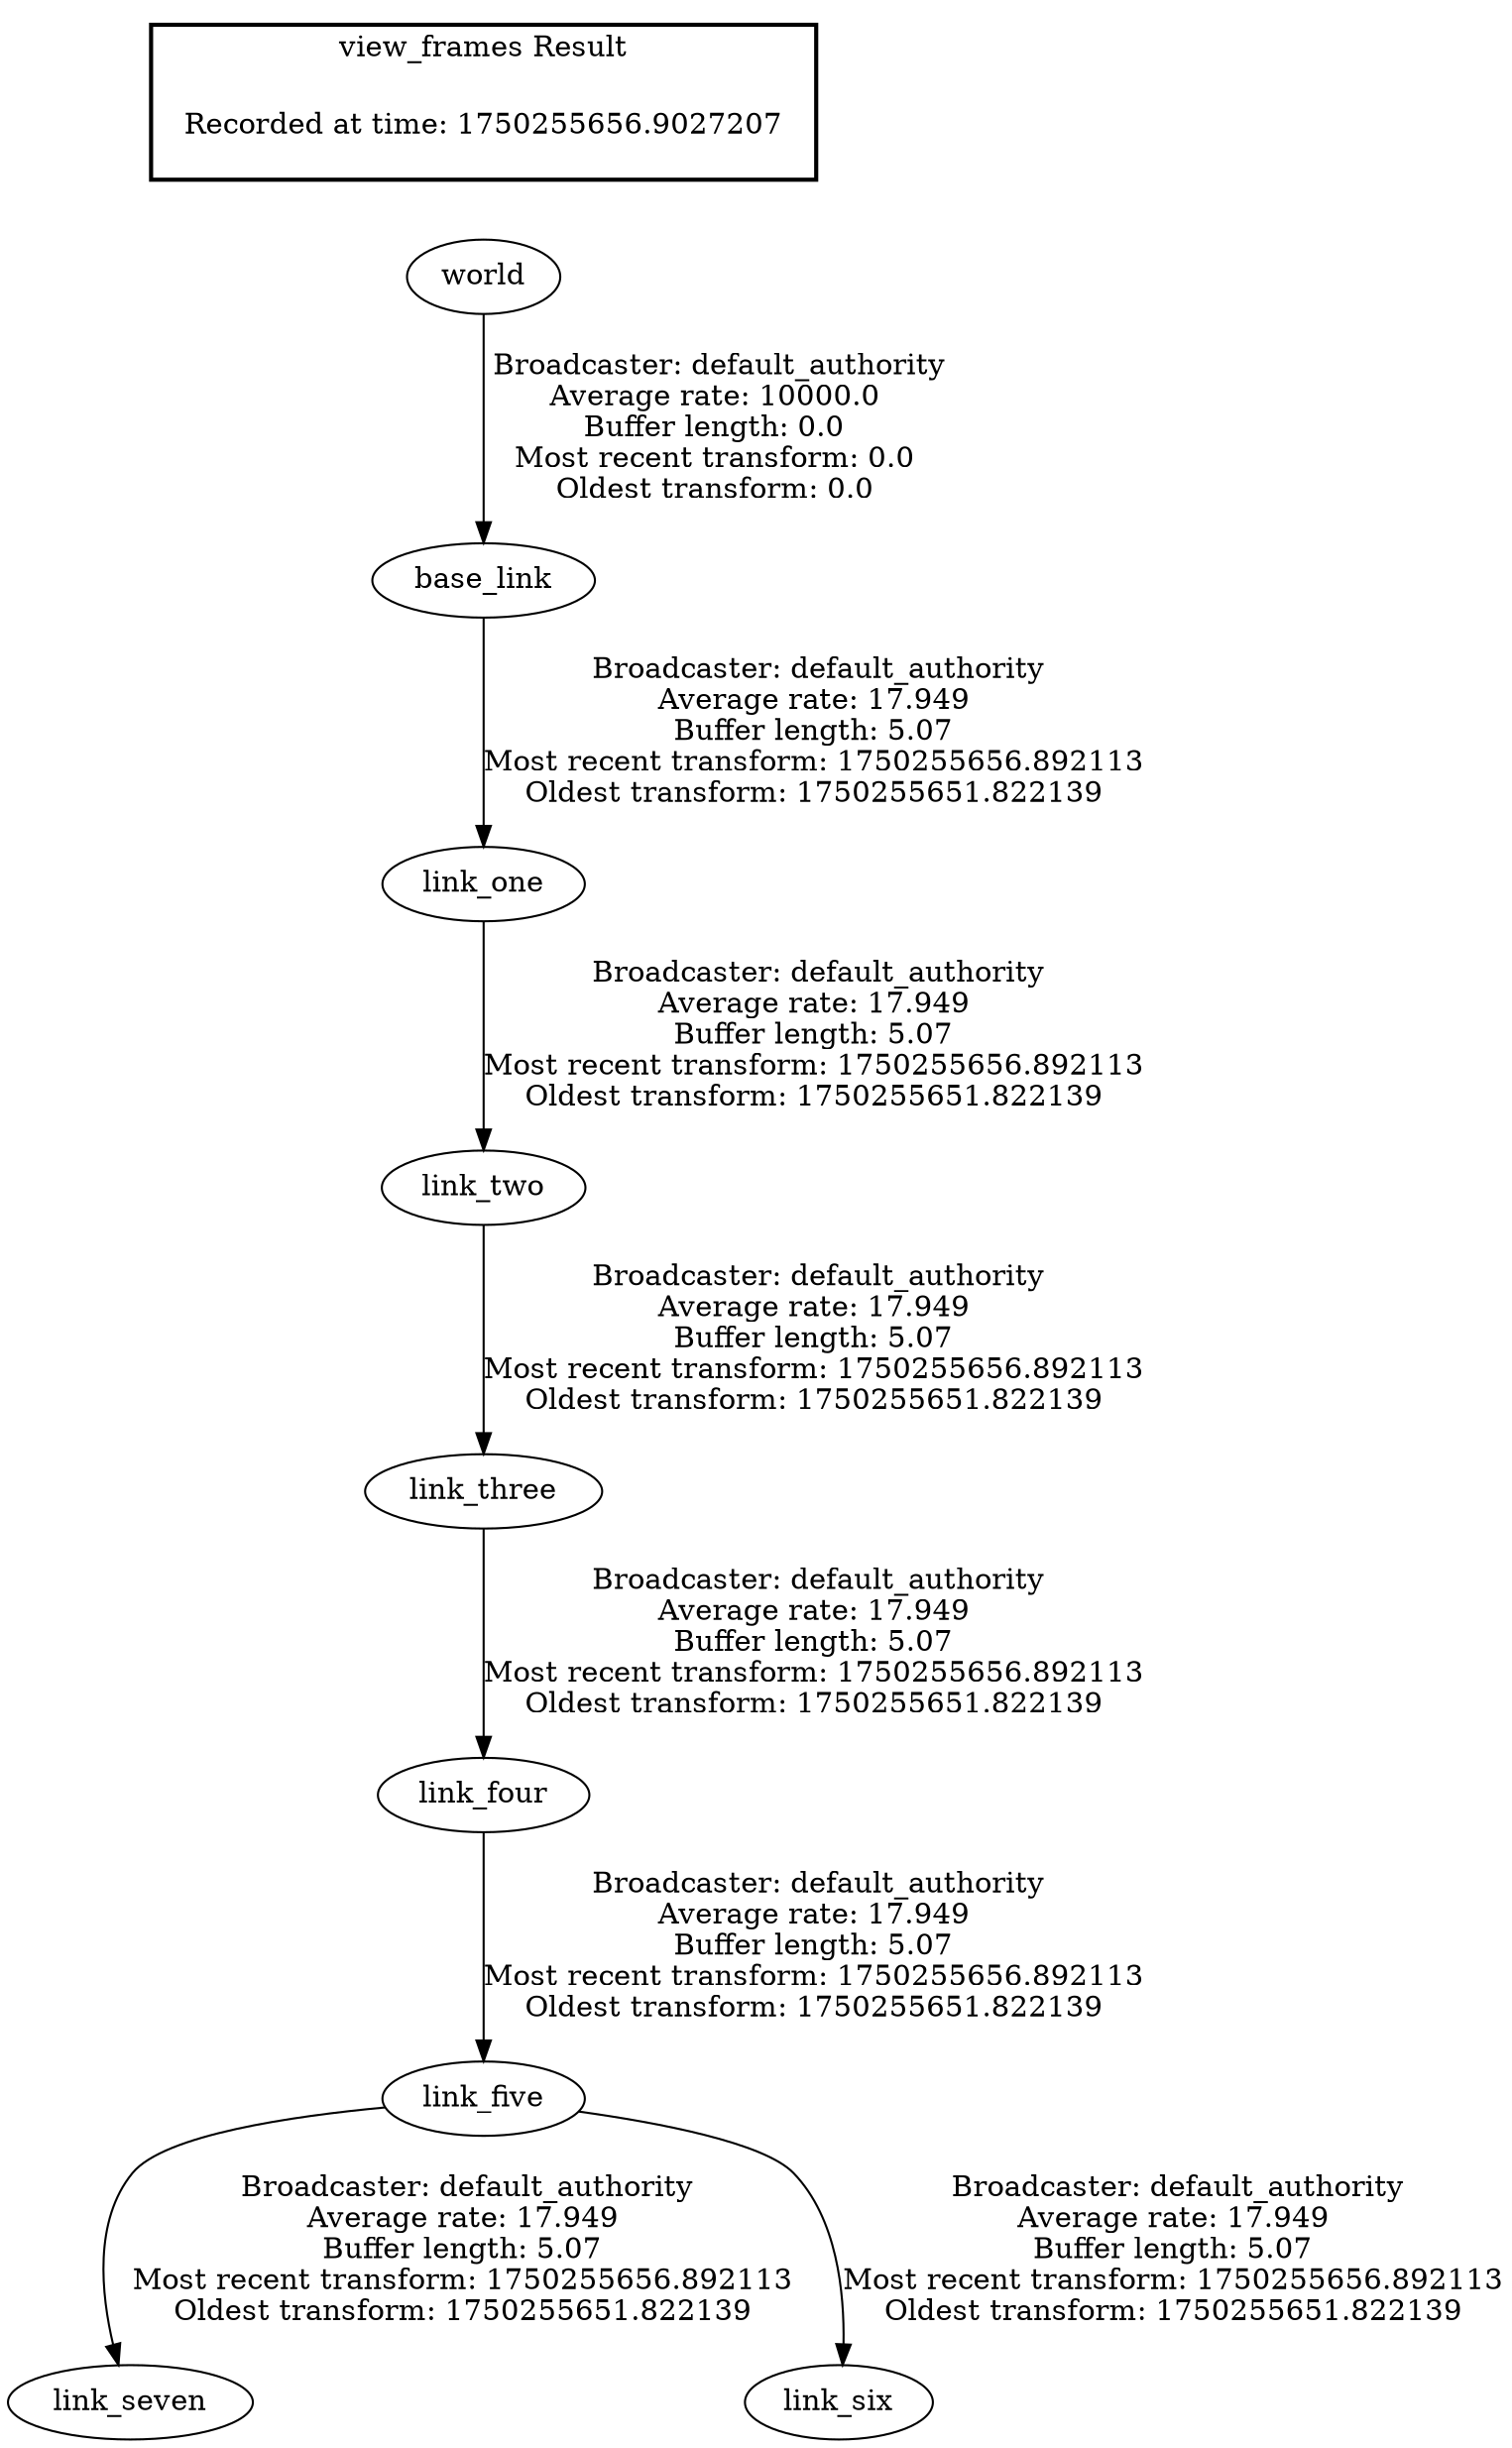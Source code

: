 digraph G {
"link_four" -> "link_five"[label=" Broadcaster: default_authority\nAverage rate: 17.949\nBuffer length: 5.07\nMost recent transform: 1750255656.892113\nOldest transform: 1750255651.822139\n"];
"link_three" -> "link_four"[label=" Broadcaster: default_authority\nAverage rate: 17.949\nBuffer length: 5.07\nMost recent transform: 1750255656.892113\nOldest transform: 1750255651.822139\n"];
"link_two" -> "link_three"[label=" Broadcaster: default_authority\nAverage rate: 17.949\nBuffer length: 5.07\nMost recent transform: 1750255656.892113\nOldest transform: 1750255651.822139\n"];
"base_link" -> "link_one"[label=" Broadcaster: default_authority\nAverage rate: 17.949\nBuffer length: 5.07\nMost recent transform: 1750255656.892113\nOldest transform: 1750255651.822139\n"];
"world" -> "base_link"[label=" Broadcaster: default_authority\nAverage rate: 10000.0\nBuffer length: 0.0\nMost recent transform: 0.0\nOldest transform: 0.0\n"];
"link_five" -> "link_seven"[label=" Broadcaster: default_authority\nAverage rate: 17.949\nBuffer length: 5.07\nMost recent transform: 1750255656.892113\nOldest transform: 1750255651.822139\n"];
"link_five" -> "link_six"[label=" Broadcaster: default_authority\nAverage rate: 17.949\nBuffer length: 5.07\nMost recent transform: 1750255656.892113\nOldest transform: 1750255651.822139\n"];
"link_one" -> "link_two"[label=" Broadcaster: default_authority\nAverage rate: 17.949\nBuffer length: 5.07\nMost recent transform: 1750255656.892113\nOldest transform: 1750255651.822139\n"];
edge [style=invis];
 subgraph cluster_legend { style=bold; color=black; label ="view_frames Result";
"Recorded at time: 1750255656.9027207"[ shape=plaintext ] ;
}->"world";
}